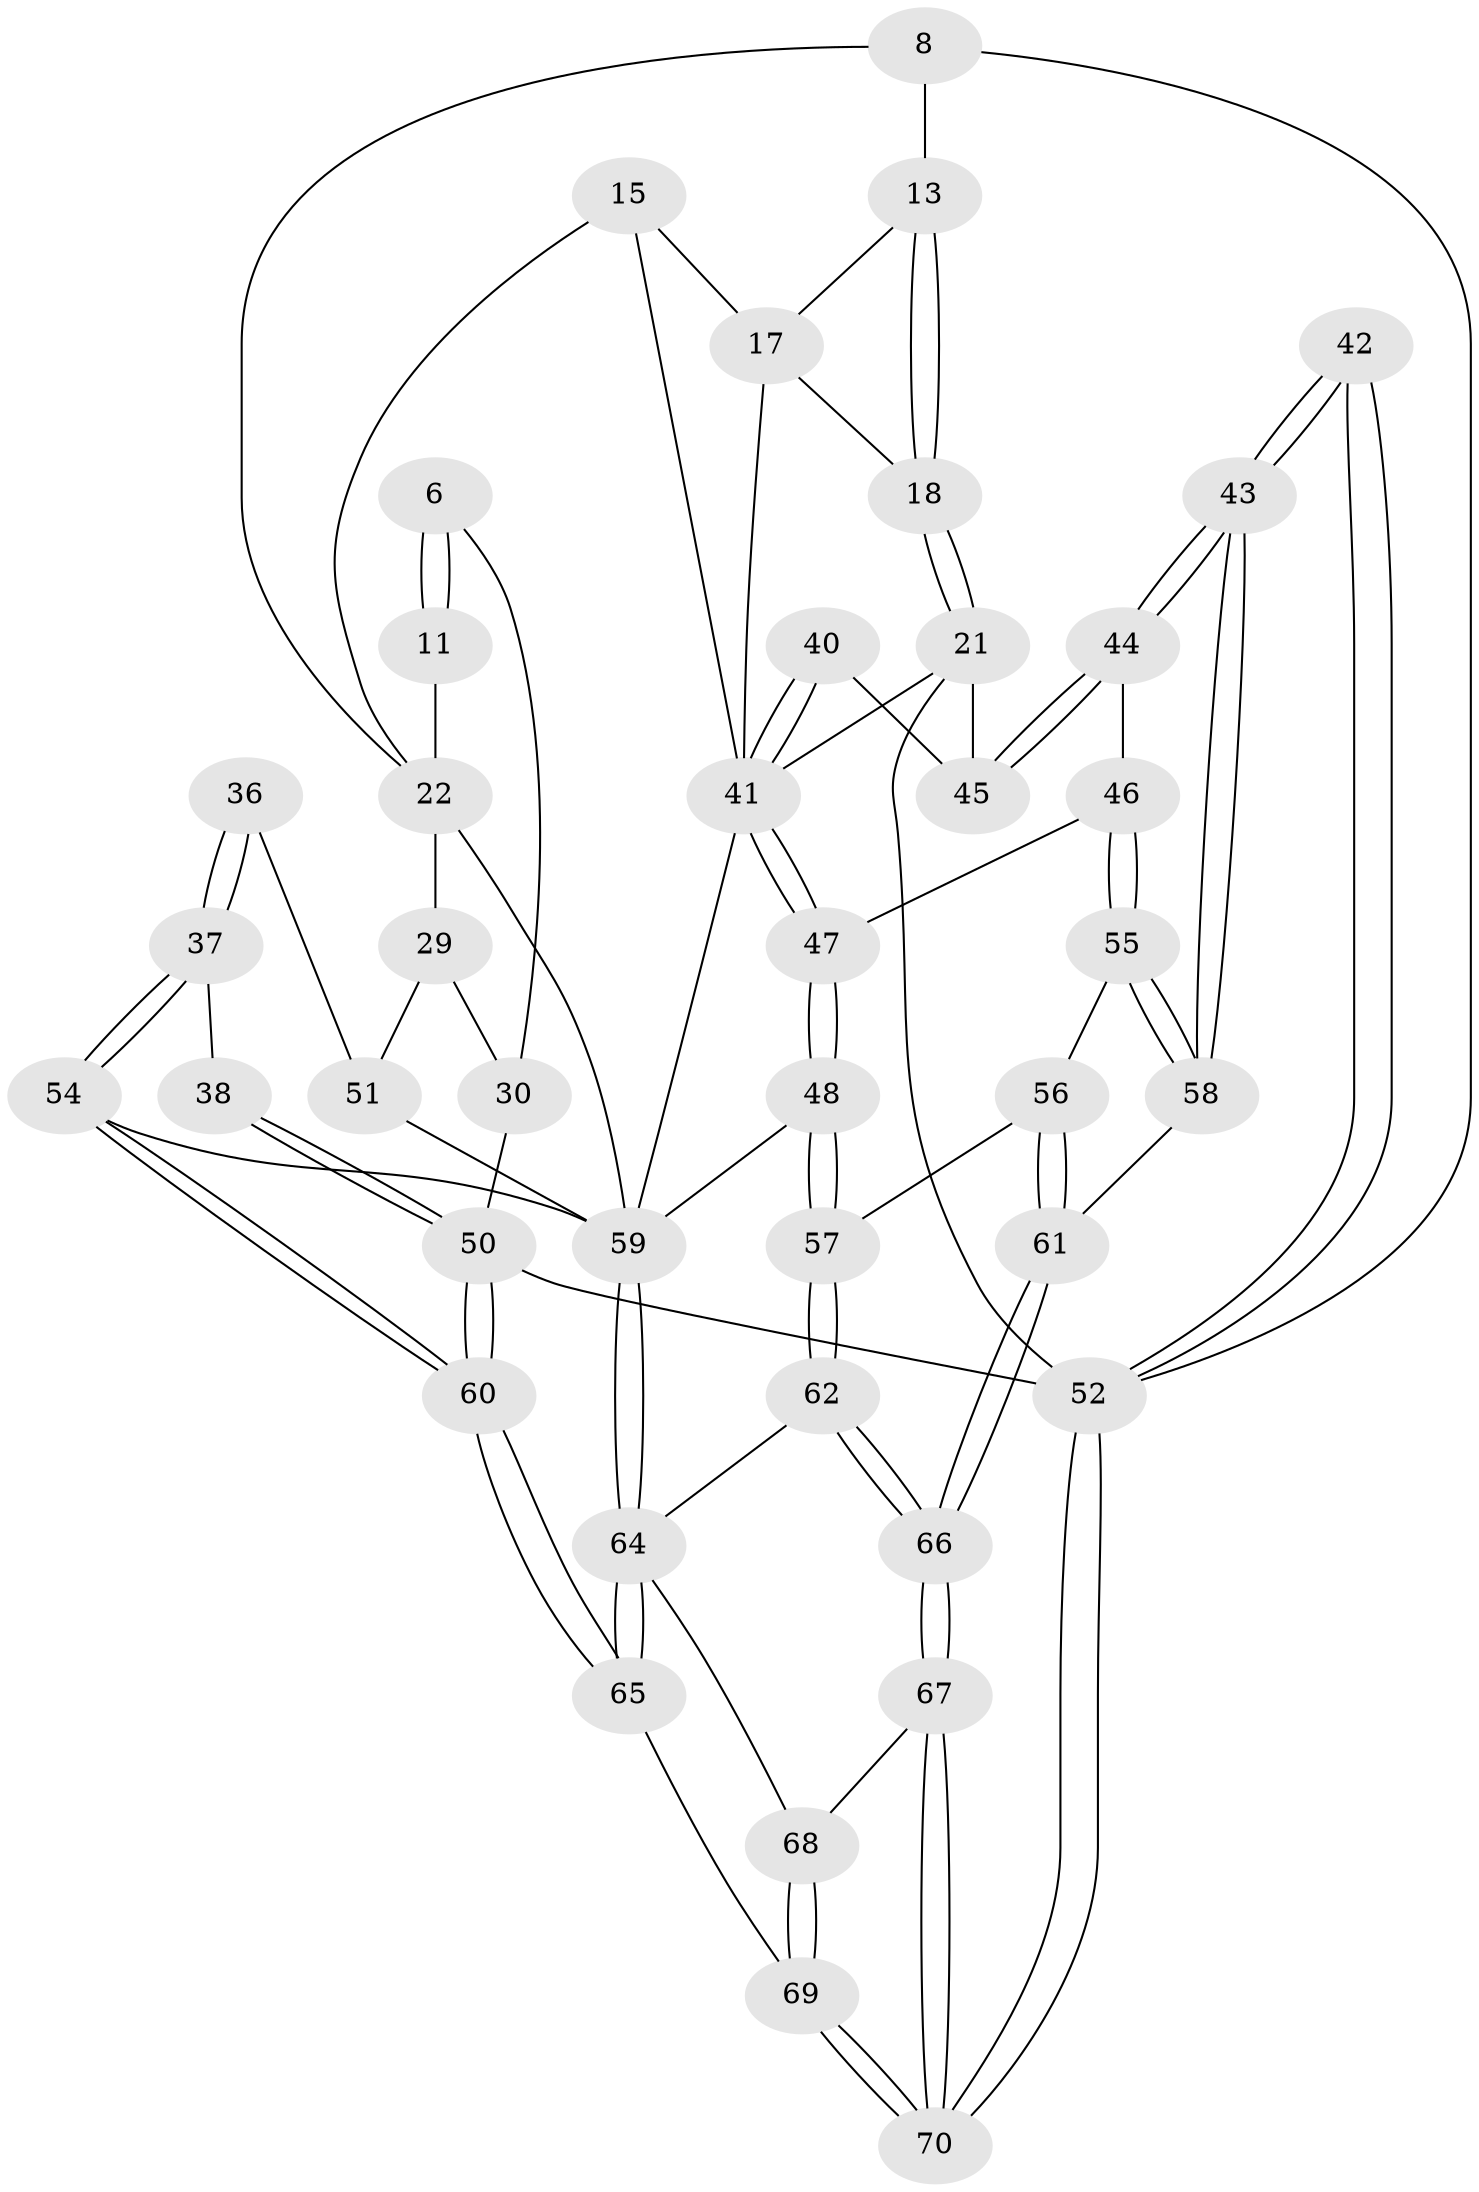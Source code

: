 // original degree distribution, {3: 0.02857142857142857, 5: 0.4857142857142857, 6: 0.22857142857142856, 4: 0.2571428571428571}
// Generated by graph-tools (version 1.1) at 2025/05/03/04/25 22:05:55]
// undirected, 42 vertices, 98 edges
graph export_dot {
graph [start="1"]
  node [color=gray90,style=filled];
  6 [pos="+0+0"];
  8 [pos="+0.5022971097758497+0",super="+1+2"];
  11 [pos="+0.2767688329469446+0.18363188987642262",super="+7"];
  13 [pos="+0.8545515157649525+0.1444884344817244",super="+12"];
  15 [pos="+0.5732580727350964+0.324999663688683"];
  17 [pos="+0.7372221050879413+0.25412344866066355",super="+14"];
  18 [pos="+0.8454665953361298+0.18507831288750334"];
  21 [pos="+0.9742718580824793+0.39543439261392743",super="+20"];
  22 [pos="+0.20240888856290717+0.26418822037397255",super="+10+16"];
  29 [pos="+0.1376260677480445+0.39066211868368683",super="+23"];
  30 [pos="+0.036720647524874354+0.3826292125364178",super="+24"];
  36 [pos="+0.00890769599701198+0.585302484789587"];
  37 [pos="+0+0.5848176093058881"];
  38 [pos="+0+0.5820552461803945"];
  40 [pos="+0.8056101646166761+0.5731585082035004"];
  41 [pos="+0.8005702235058794+0.5755703522456417",super="+35+28+27"];
  42 [pos="+1+0.8024517037468162"];
  43 [pos="+1+0.80225339737922"];
  44 [pos="+0.9505980057945932+0.6837376687590085"];
  45 [pos="+0.9276563787865334+0.6281790482517369",super="+39"];
  46 [pos="+0.8221720545622632+0.6994312573653272"];
  47 [pos="+0.8146816750351535+0.6835233694880544"];
  48 [pos="+0.5215735016140763+0.699840681937921"];
  50 [pos="+0+1",super="+4+34"];
  51 [pos="+0.1339003079522257+0.6536299813151404",super="+32+33"];
  52 [pos="+1+1",super="+3+19"];
  54 [pos="+0.12220425050598693+0.8191491206114444"];
  55 [pos="+0.8158046328311691+0.7449246849882296"];
  56 [pos="+0.7769411280056169+0.7968891131093389"];
  57 [pos="+0.5718924889999992+0.7888015796968264"];
  58 [pos="+1+0.841331287802384"];
  59 [pos="+0.301678165100272+0.8327976105290555",super="+53+49"];
  60 [pos="+0+1"];
  61 [pos="+0.8275943740592957+0.9345358646993258"];
  62 [pos="+0.5730532173111019+0.815676106636611"];
  64 [pos="+0.3239120125245955+1",super="+63"];
  65 [pos="+0.276117440854705+1"];
  66 [pos="+0.7575702095318745+1"];
  67 [pos="+0.7584165219223616+1"];
  68 [pos="+0.5237212103520116+0.9496828830365683"];
  69 [pos="+0.511715914213389+1"];
  70 [pos="+0.7623223429995836+1"];
  6 -- 11 [weight=2];
  6 -- 11;
  6 -- 30;
  8 -- 52;
  8 -- 13 [weight=2];
  8 -- 22;
  11 -- 22;
  13 -- 18;
  13 -- 18;
  13 -- 17;
  15 -- 22;
  15 -- 41;
  15 -- 17;
  17 -- 18;
  17 -- 41;
  18 -- 21;
  18 -- 21;
  21 -- 45;
  21 -- 52;
  21 -- 41;
  22 -- 29;
  22 -- 59 [weight=2];
  29 -- 30 [weight=2];
  29 -- 51;
  30 -- 50 [weight=2];
  36 -- 37;
  36 -- 37;
  36 -- 51 [weight=2];
  37 -- 38;
  37 -- 54;
  37 -- 54;
  38 -- 50 [weight=2];
  38 -- 50;
  40 -- 41;
  40 -- 41;
  40 -- 45 [weight=2];
  41 -- 47;
  41 -- 47;
  41 -- 59;
  42 -- 43;
  42 -- 43;
  42 -- 52 [weight=2];
  42 -- 52;
  43 -- 44;
  43 -- 44;
  43 -- 58;
  43 -- 58;
  44 -- 45;
  44 -- 45;
  44 -- 46;
  46 -- 47;
  46 -- 55;
  46 -- 55;
  47 -- 48;
  47 -- 48;
  48 -- 57;
  48 -- 57;
  48 -- 59;
  50 -- 60;
  50 -- 60;
  50 -- 52 [weight=2];
  51 -- 59 [weight=2];
  52 -- 70;
  52 -- 70;
  54 -- 60;
  54 -- 60;
  54 -- 59;
  55 -- 56;
  55 -- 58;
  55 -- 58;
  56 -- 57;
  56 -- 61;
  56 -- 61;
  57 -- 62;
  57 -- 62;
  58 -- 61;
  59 -- 64;
  59 -- 64;
  60 -- 65;
  60 -- 65;
  61 -- 66;
  61 -- 66;
  62 -- 66;
  62 -- 66;
  62 -- 64;
  64 -- 65;
  64 -- 65;
  64 -- 68;
  65 -- 69;
  66 -- 67;
  66 -- 67;
  67 -- 68;
  67 -- 70;
  67 -- 70;
  68 -- 69;
  68 -- 69;
  69 -- 70;
  69 -- 70;
}
